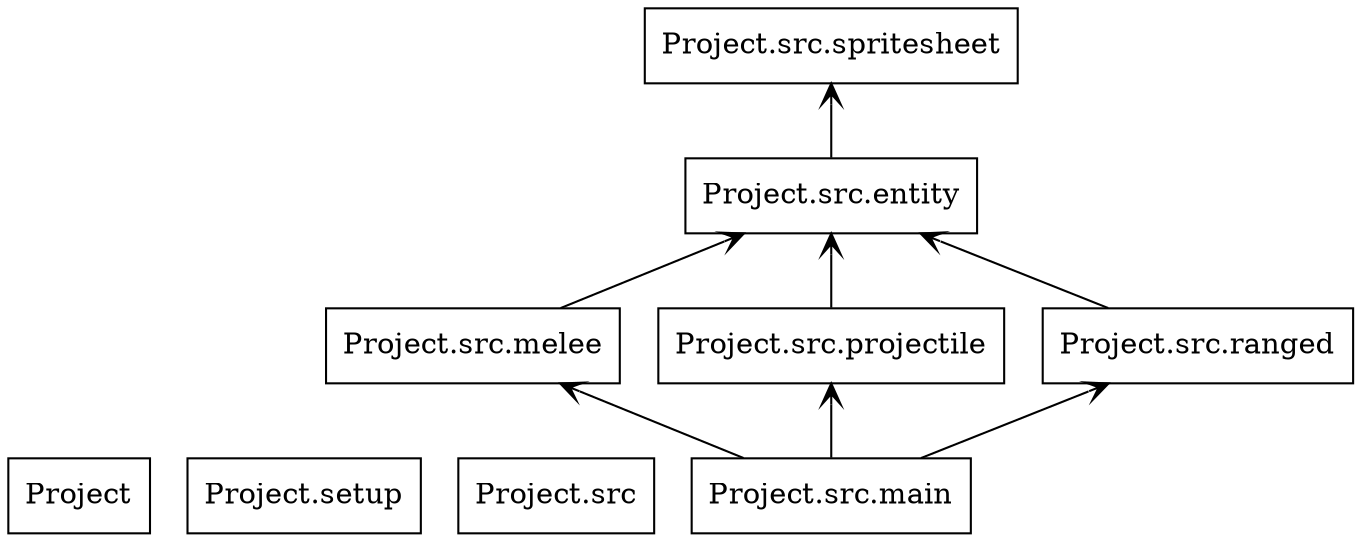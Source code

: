 digraph "packages" {
rankdir=BT
charset="utf-8"
"Project" [color="black", label=<Project>, shape="box", style="solid"];
"Project.setup" [color="black", label=<Project.setup>, shape="box", style="solid"];
"Project.src" [color="black", label=<Project.src>, shape="box", style="solid"];
"Project.src.entity" [color="black", label=<Project.src.entity>, shape="box", style="solid"];
"Project.src.main" [color="black", label=<Project.src.main>, shape="box", style="solid"];
"Project.src.melee" [color="black", label=<Project.src.melee>, shape="box", style="solid"];
"Project.src.projectile" [color="black", label=<Project.src.projectile>, shape="box", style="solid"];
"Project.src.ranged" [color="black", label=<Project.src.ranged>, shape="box", style="solid"];
"Project.src.spritesheet" [color="black", label=<Project.src.spritesheet>, shape="box", style="solid"];
"Project.src.entity" -> "Project.src.spritesheet" [arrowhead="open", arrowtail="none"];
"Project.src.main" -> "Project.src.melee" [arrowhead="open", arrowtail="none"];
"Project.src.main" -> "Project.src.projectile" [arrowhead="open", arrowtail="none"];
"Project.src.main" -> "Project.src.ranged" [arrowhead="open", arrowtail="none"];
"Project.src.melee" -> "Project.src.entity" [arrowhead="open", arrowtail="none"];
"Project.src.projectile" -> "Project.src.entity" [arrowhead="open", arrowtail="none"];
"Project.src.ranged" -> "Project.src.entity" [arrowhead="open", arrowtail="none"];
}

